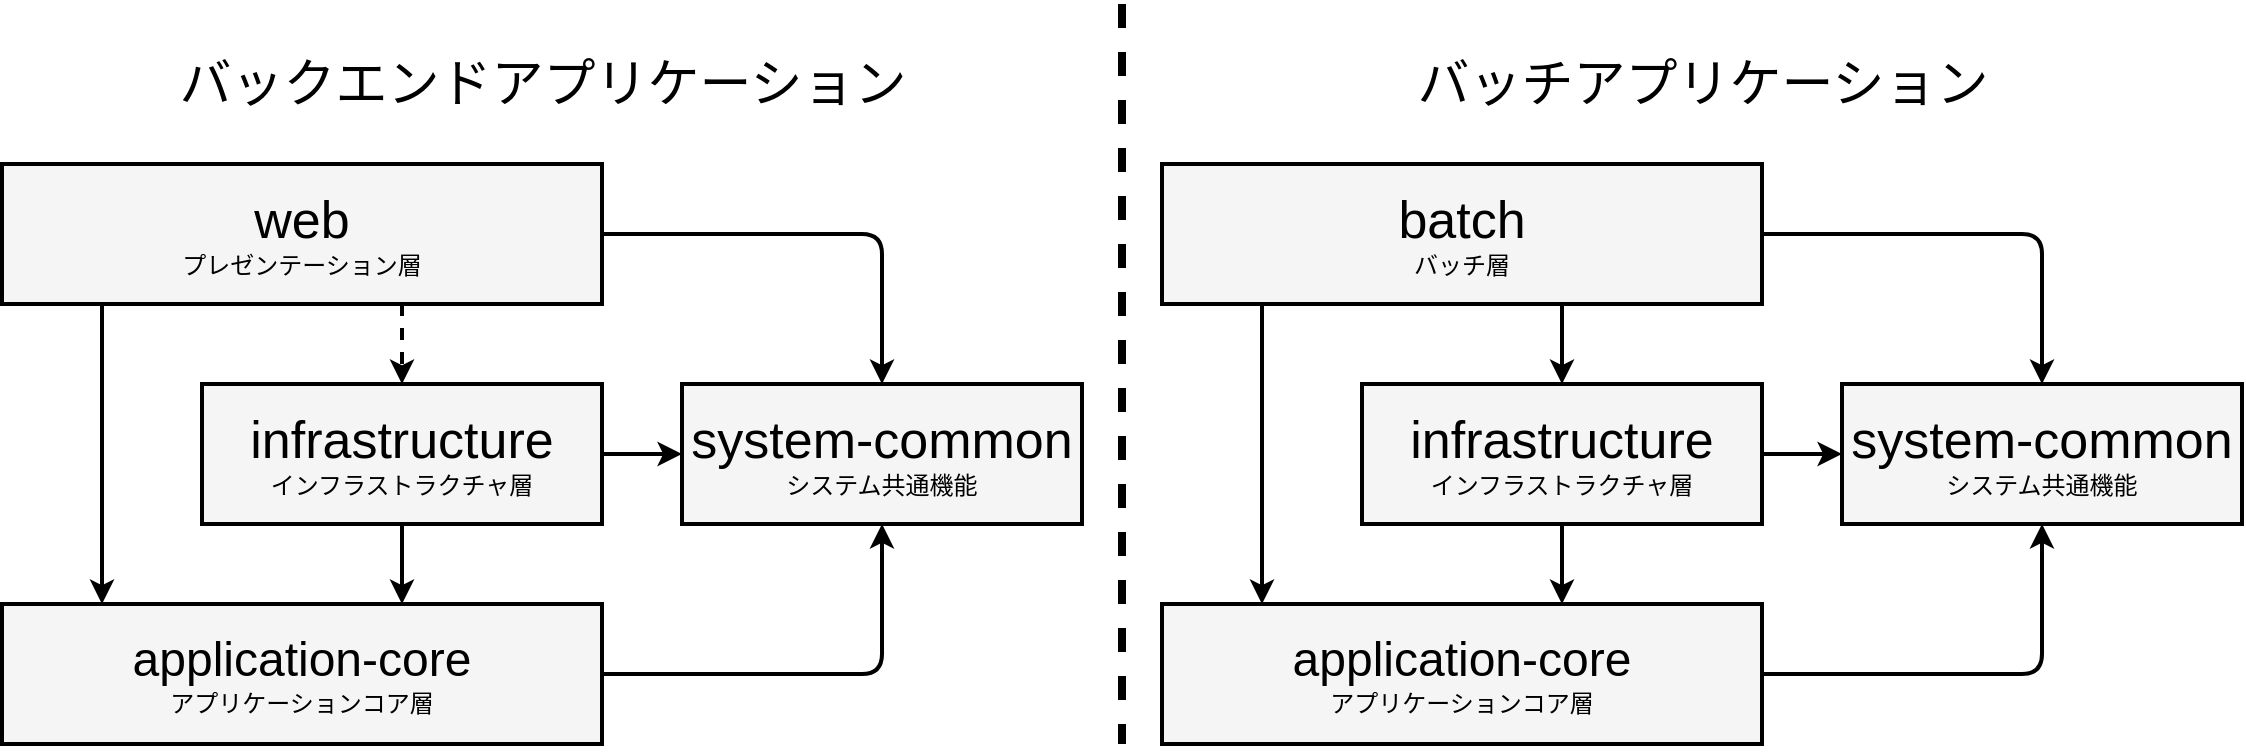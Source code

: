 <mxfile>
    <diagram id="t5FLQf08IiOqZWmdRY7E" name="ページ1">
        <mxGraphModel dx="1567" dy="973" grid="1" gridSize="10" guides="1" tooltips="1" connect="1" arrows="1" fold="1" page="1" pageScale="1" pageWidth="827" pageHeight="1169" math="0" shadow="0">
            <root>
                <mxCell id="0"/>
                <mxCell id="1" parent="0"/>
                <mxCell id="44" value="" style="html=1;strokeWidth=4;endArrow=none;endFill=0;dashed=1;strokeColor=#000000;fontColor=#000000;" parent="1" edge="1">
                    <mxGeometry relative="1" as="geometry">
                        <mxPoint x="570" y="10" as="sourcePoint"/>
                        <mxPoint x="570" y="380" as="targetPoint"/>
                    </mxGeometry>
                </mxCell>
                <mxCell id="45" value="&lt;font style=&quot;font-size: 26px;&quot;&gt;バックエンドアプリケーション&lt;/font&gt;" style="text;html=1;align=center;verticalAlign=middle;resizable=0;points=[];autosize=1;strokeColor=none;fillColor=none;fontColor=#000000;" parent="1" vertex="1">
                    <mxGeometry x="85" y="30" width="390" height="40" as="geometry"/>
                </mxCell>
                <mxCell id="47" value="&lt;font style=&quot;font-size: 26px;&quot;&gt;バッチアプリケーション&lt;/font&gt;" style="text;html=1;align=center;verticalAlign=middle;resizable=0;points=[];autosize=1;strokeColor=none;fillColor=none;fontColor=#000000;" parent="1" vertex="1">
                    <mxGeometry x="705" y="30" width="310" height="40" as="geometry"/>
                </mxCell>
                <mxCell id="33" style="html=1;strokeWidth=2;entryX=0.5;entryY=1;entryDx=0;entryDy=0;exitX=0.5;exitY=0;exitDx=0;exitDy=0;strokeColor=#000000;fontColor=#000000;" parent="1" edge="1">
                    <mxGeometry relative="1" as="geometry">
                        <mxPoint x="790" y="160" as="sourcePoint"/>
                        <mxPoint x="790" y="200" as="targetPoint"/>
                    </mxGeometry>
                </mxCell>
                <mxCell id="35" value="&lt;span style=&quot;font-size: 26px;&quot;&gt;batch&lt;/span&gt;&lt;br&gt;バッチ層" style="rounded=0;whiteSpace=wrap;html=1;fillColor=#F5F5F5;fontColor=#000000;strokeColor=#000000;strokeWidth=2;" parent="1" vertex="1">
                    <mxGeometry x="590" y="90" width="300" height="70" as="geometry"/>
                </mxCell>
                <mxCell id="37" value="&lt;font style=&quot;font-size: 24px;&quot;&gt;application-core&lt;br&gt;&lt;/font&gt;アプリケーションコア層" style="rounded=0;whiteSpace=wrap;html=1;fillColor=#F5F5F5;fontColor=#000000;strokeColor=#000000;strokeWidth=2;" parent="1" vertex="1">
                    <mxGeometry x="590" y="310" width="300" height="70" as="geometry"/>
                </mxCell>
                <mxCell id="38" value="" style="html=1;strokeColor=#000000;strokeWidth=2;entryX=0.5;entryY=1;entryDx=0;entryDy=0;exitX=0.5;exitY=0;exitDx=0;exitDy=0;fontColor=#000000;" parent="1" edge="1">
                    <mxGeometry relative="1" as="geometry">
                        <mxPoint x="790" y="310" as="targetPoint"/>
                        <mxPoint x="790" y="270" as="sourcePoint"/>
                    </mxGeometry>
                </mxCell>
                <mxCell id="40" value="&lt;font style=&quot;font-size: 26px;&quot;&gt;infrastructure&lt;/font&gt;&lt;br&gt;インフラストラクチャ層" style="rounded=0;whiteSpace=wrap;html=1;fillColor=#F5F5F5;fontColor=#000000;strokeColor=#000000;strokeWidth=2;" parent="1" vertex="1">
                    <mxGeometry x="690" y="200" width="200" height="70" as="geometry"/>
                </mxCell>
                <mxCell id="41" value="&lt;font style=&quot;font-size: 26px;&quot;&gt;system-common&lt;/font&gt;&lt;br&gt;システム共通機能" style="rounded=0;whiteSpace=wrap;html=1;fillColor=#F5F5F5;fontColor=#000000;strokeColor=#000000;strokeWidth=2;" parent="1" vertex="1">
                    <mxGeometry x="930" y="200" width="200" height="70" as="geometry"/>
                </mxCell>
                <mxCell id="34" style="edgeStyle=orthogonalEdgeStyle;html=1;strokeWidth=2;strokeColor=#000000;fontColor=#000000;" parent="1" source="35" target="41" edge="1">
                    <mxGeometry relative="1" as="geometry"/>
                </mxCell>
                <mxCell id="36" style="edgeStyle=orthogonalEdgeStyle;html=1;entryX=0.5;entryY=1;entryDx=0;entryDy=0;strokeWidth=2;strokeColor=#000000;fontColor=#000000;" parent="1" source="37" target="41" edge="1">
                    <mxGeometry relative="1" as="geometry"/>
                </mxCell>
                <mxCell id="39" style="edgeStyle=orthogonalEdgeStyle;html=1;entryX=0;entryY=0.5;entryDx=0;entryDy=0;strokeWidth=2;strokeColor=#000000;fontColor=#000000;" parent="1" source="40" target="41" edge="1">
                    <mxGeometry relative="1" as="geometry"/>
                </mxCell>
                <mxCell id="42" value="" style="html=1;strokeWidth=2;exitX=0.5;exitY=0;exitDx=0;exitDy=0;strokeColor=#000000;fontColor=#000000;" parent="1" edge="1">
                    <mxGeometry relative="1" as="geometry">
                        <mxPoint x="640" y="160" as="sourcePoint"/>
                        <mxPoint x="640" y="310" as="targetPoint"/>
                    </mxGeometry>
                </mxCell>
                <mxCell id="24" style="html=1;dashed=1;strokeWidth=2;entryX=0.5;entryY=1;entryDx=0;entryDy=0;exitX=0.5;exitY=0;exitDx=0;exitDy=0;strokeColor=#000000;fontColor=#000000;" parent="1" edge="1">
                    <mxGeometry relative="1" as="geometry">
                        <mxPoint x="210" y="160.0" as="sourcePoint"/>
                        <mxPoint x="210" y="200.0" as="targetPoint"/>
                    </mxGeometry>
                </mxCell>
                <mxCell id="5" value="&lt;font style=&quot;font-size: 26px;&quot;&gt;web&lt;/font&gt;&lt;br&gt;プレゼンテーション層" style="rounded=0;whiteSpace=wrap;html=1;fillColor=#F5F5F5;fontColor=#000000;strokeColor=#000000;strokeWidth=2;" parent="1" vertex="1">
                    <mxGeometry x="10" y="90" width="300" height="70" as="geometry"/>
                </mxCell>
                <mxCell id="18" value="&lt;font style=&quot;font-size: 24px;&quot;&gt;application-core&lt;br&gt;&lt;/font&gt;アプリケーションコア層" style="rounded=0;whiteSpace=wrap;html=1;fillColor=#F5F5F5;fontColor=#000000;strokeColor=#000000;strokeWidth=2;" parent="1" vertex="1">
                    <mxGeometry x="10" y="310" width="300" height="70" as="geometry"/>
                </mxCell>
                <mxCell id="19" value="" style="html=1;strokeColor=#000000;strokeWidth=2;entryX=0.5;entryY=1;entryDx=0;entryDy=0;exitX=0.5;exitY=0;exitDx=0;exitDy=0;fontColor=#000000;" parent="1" edge="1">
                    <mxGeometry relative="1" as="geometry">
                        <mxPoint x="210" y="310" as="targetPoint"/>
                        <mxPoint x="210" y="270" as="sourcePoint"/>
                    </mxGeometry>
                </mxCell>
                <mxCell id="21" value="&lt;font style=&quot;font-size: 26px;&quot;&gt;infrastructure&lt;/font&gt;&lt;br&gt;インフラストラクチャ層" style="rounded=0;whiteSpace=wrap;html=1;fillColor=#F5F5F5;fontColor=#000000;strokeColor=#000000;strokeWidth=2;" parent="1" vertex="1">
                    <mxGeometry x="110" y="200" width="200" height="70" as="geometry"/>
                </mxCell>
                <mxCell id="22" value="&lt;font style=&quot;font-size: 26px;&quot;&gt;system-common&lt;/font&gt;&lt;br&gt;システム共通機能" style="rounded=0;whiteSpace=wrap;html=1;fillColor=#F5F5F5;fontColor=#000000;strokeColor=#000000;strokeWidth=2;" parent="1" vertex="1">
                    <mxGeometry x="350" y="200" width="200" height="70" as="geometry"/>
                </mxCell>
                <mxCell id="26" style="edgeStyle=orthogonalEdgeStyle;html=1;strokeWidth=2;strokeColor=#000000;fontColor=#000000;" parent="1" source="5" target="22" edge="1">
                    <mxGeometry relative="1" as="geometry"/>
                </mxCell>
                <mxCell id="27" style="edgeStyle=orthogonalEdgeStyle;html=1;entryX=0.5;entryY=1;entryDx=0;entryDy=0;strokeWidth=2;strokeColor=#000000;fontColor=#000000;" parent="1" source="18" target="22" edge="1">
                    <mxGeometry relative="1" as="geometry"/>
                </mxCell>
                <mxCell id="25" style="edgeStyle=orthogonalEdgeStyle;html=1;entryX=0;entryY=0.5;entryDx=0;entryDy=0;strokeWidth=2;strokeColor=#000000;fontColor=#000000;" parent="1" source="21" target="22" edge="1">
                    <mxGeometry relative="1" as="geometry"/>
                </mxCell>
                <mxCell id="30" value="" style="html=1;strokeWidth=2;exitX=0.5;exitY=0;exitDx=0;exitDy=0;strokeColor=#000000;fontColor=#000000;" parent="1" edge="1">
                    <mxGeometry relative="1" as="geometry">
                        <mxPoint x="60.0" y="160" as="sourcePoint"/>
                        <mxPoint x="60" y="310" as="targetPoint"/>
                    </mxGeometry>
                </mxCell>
            </root>
        </mxGraphModel>
    </diagram>
</mxfile>